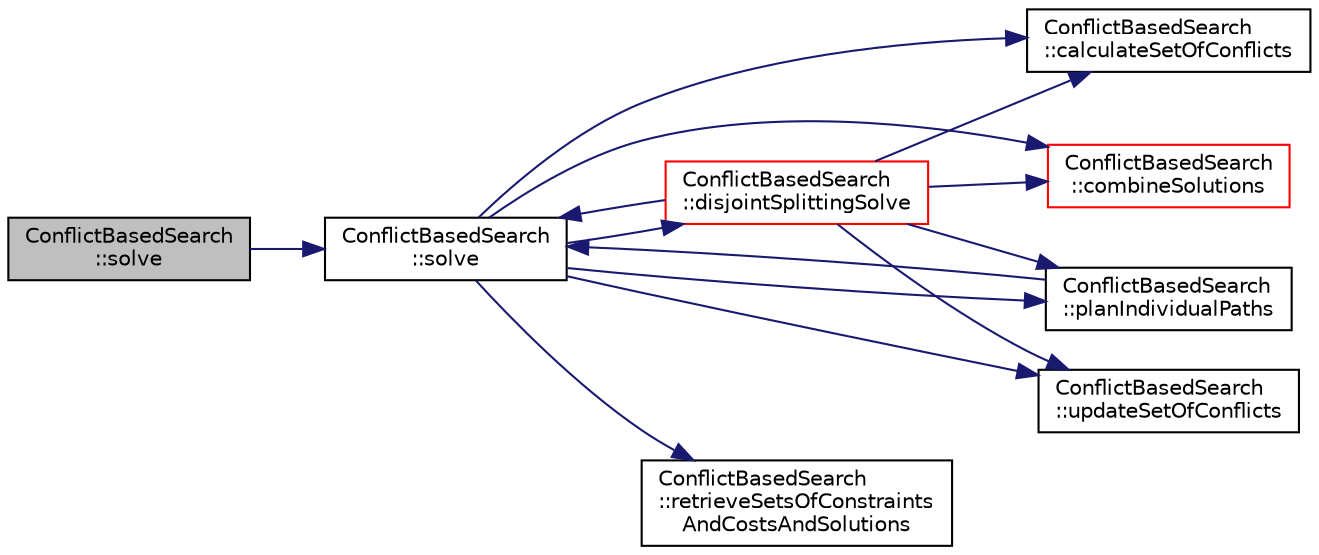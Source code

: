digraph "ConflictBasedSearch::solve"
{
 // INTERACTIVE_SVG=YES
 // LATEX_PDF_SIZE
  edge [fontname="Helvetica",fontsize="10",labelfontname="Helvetica",labelfontsize="10"];
  node [fontname="Helvetica",fontsize="10",shape=record];
  rankdir="LR";
  Node1 [label="ConflictBasedSearch\l::solve",height=0.2,width=0.4,color="black", fillcolor="grey75", style="filled", fontcolor="black",tooltip=" "];
  Node1 -> Node2 [color="midnightblue",fontsize="10",style="solid",fontname="Helvetica"];
  Node2 [label="ConflictBasedSearch\l::solve",height=0.2,width=0.4,color="black", fillcolor="white", style="filled",URL="$classConflictBasedSearch.html#a6aadc55f462faad9ce67903a59b96c62",tooltip=" "];
  Node2 -> Node3 [color="midnightblue",fontsize="10",style="solid",fontname="Helvetica"];
  Node3 [label="ConflictBasedSearch\l::calculateSetOfConflicts",height=0.2,width=0.4,color="black", fillcolor="white", style="filled",URL="$classConflictBasedSearch.html#a6070f03e97d9e3ea822f5ed1a0bfe9a1",tooltip=" "];
  Node2 -> Node4 [color="midnightblue",fontsize="10",style="solid",fontname="Helvetica"];
  Node4 [label="ConflictBasedSearch\l::combineSolutions",height=0.2,width=0.4,color="red", fillcolor="white", style="filled",URL="$classConflictBasedSearch.html#a6d17a328ed4bd26bf58503a87761164c",tooltip=" "];
  Node2 -> Node6 [color="midnightblue",fontsize="10",style="solid",fontname="Helvetica"];
  Node6 [label="ConflictBasedSearch\l::disjointSplittingSolve",height=0.2,width=0.4,color="red", fillcolor="white", style="filled",URL="$classConflictBasedSearch.html#a1e9a1fbd7e074039fee97bc5ad4c6b55",tooltip=" "];
  Node6 -> Node3 [color="midnightblue",fontsize="10",style="solid",fontname="Helvetica"];
  Node6 -> Node4 [color="midnightblue",fontsize="10",style="solid",fontname="Helvetica"];
  Node6 -> Node11 [color="midnightblue",fontsize="10",style="solid",fontname="Helvetica"];
  Node11 [label="ConflictBasedSearch\l::planIndividualPaths",height=0.2,width=0.4,color="black", fillcolor="white", style="filled",URL="$classConflictBasedSearch.html#a2d4ce8cb5d44727d73f4489b39ad1d54",tooltip=" "];
  Node11 -> Node2 [color="midnightblue",fontsize="10",style="solid",fontname="Helvetica"];
  Node6 -> Node2 [color="midnightblue",fontsize="10",style="solid",fontname="Helvetica"];
  Node6 -> Node13 [color="midnightblue",fontsize="10",style="solid",fontname="Helvetica"];
  Node13 [label="ConflictBasedSearch\l::updateSetOfConflicts",height=0.2,width=0.4,color="black", fillcolor="white", style="filled",URL="$classConflictBasedSearch.html#a727a9172ea3f3fbf4eca9f247d3f5356",tooltip=" "];
  Node2 -> Node11 [color="midnightblue",fontsize="10",style="solid",fontname="Helvetica"];
  Node2 -> Node14 [color="midnightblue",fontsize="10",style="solid",fontname="Helvetica"];
  Node14 [label="ConflictBasedSearch\l::retrieveSetsOfConstraints\lAndCostsAndSolutions",height=0.2,width=0.4,color="black", fillcolor="white", style="filled",URL="$classConflictBasedSearch.html#adfcf0b5e67e17a8eada77fed4ed4ea20",tooltip=" "];
  Node2 -> Node13 [color="midnightblue",fontsize="10",style="solid",fontname="Helvetica"];
}
